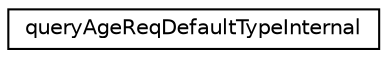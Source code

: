 digraph "类继承关系图"
{
 // LATEX_PDF_SIZE
  edge [fontname="Helvetica",fontsize="10",labelfontname="Helvetica",labelfontsize="10"];
  node [fontname="Helvetica",fontsize="10",shape=record];
  rankdir="LR";
  Node0 [label="queryAgeReqDefaultTypeInternal",height=0.2,width=0.4,color="black", fillcolor="white", style="filled",URL="$structqueryAgeReqDefaultTypeInternal.html",tooltip=" "];
}
